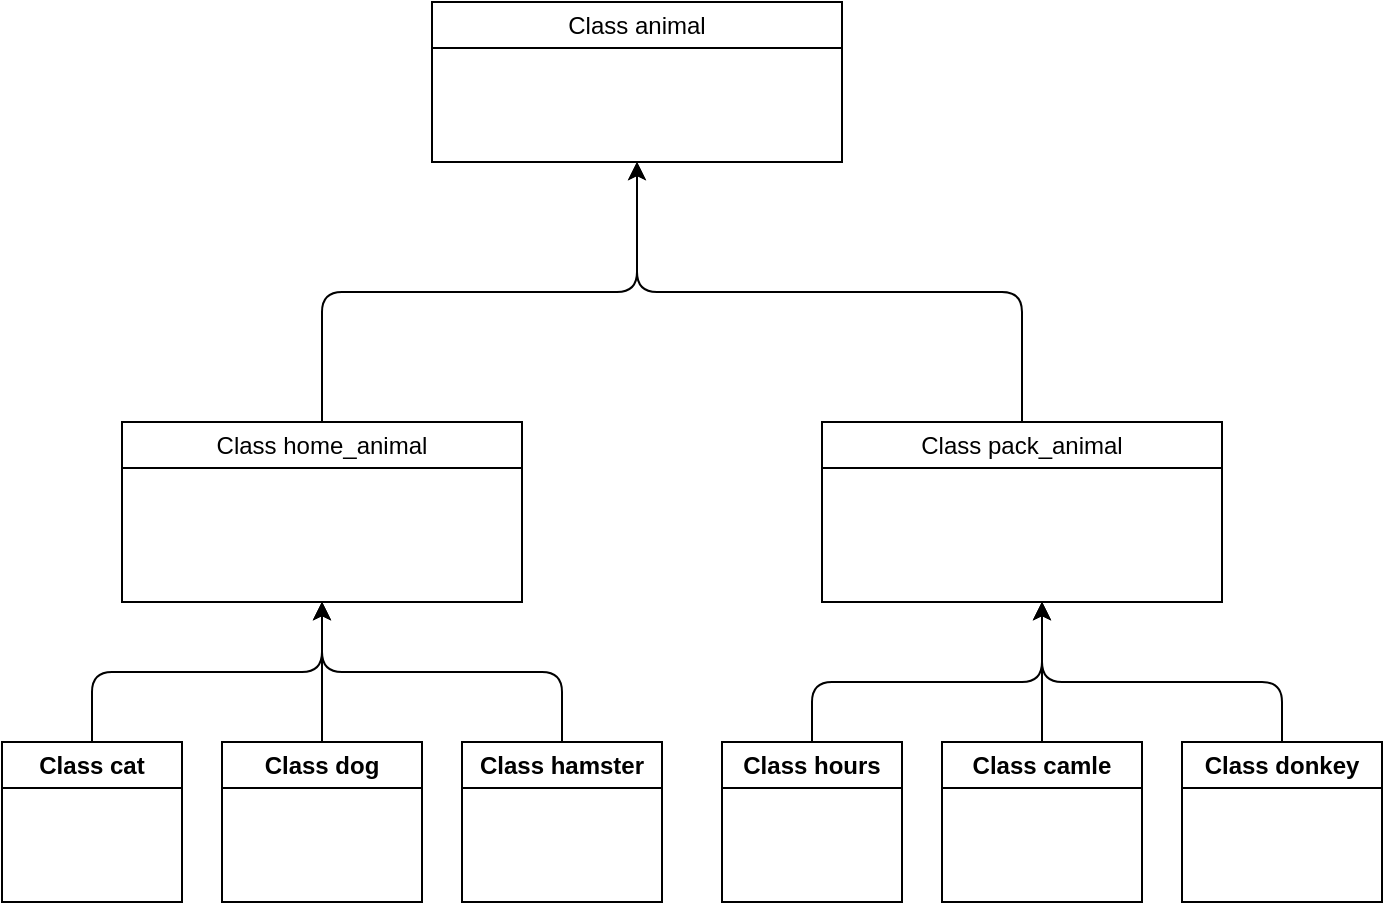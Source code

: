 <mxfile>
    <diagram id="z-5AMLaToxJqUyLRHnWq" name="Page-1">
        <mxGraphModel dx="1002" dy="787" grid="1" gridSize="10" guides="1" tooltips="1" connect="1" arrows="1" fold="1" page="1" pageScale="1" pageWidth="850" pageHeight="1100" math="0" shadow="0">
            <root>
                <mxCell id="0"/>
                <mxCell id="1" parent="0"/>
                <mxCell id="2" value="&lt;span style=&quot;font-weight: 400;&quot;&gt;Class animal&lt;/span&gt;" style="swimlane;whiteSpace=wrap;html=1;" vertex="1" parent="1">
                    <mxGeometry x="325" y="80" width="205" height="80" as="geometry"/>
                </mxCell>
                <mxCell id="25" style="edgeStyle=orthogonalEdgeStyle;html=1;entryX=0.5;entryY=1;entryDx=0;entryDy=0;" edge="1" parent="1" source="4" target="2">
                    <mxGeometry relative="1" as="geometry"/>
                </mxCell>
                <mxCell id="4" value="&lt;span style=&quot;font-weight: 400;&quot;&gt;Class home_animal&lt;/span&gt;" style="swimlane;whiteSpace=wrap;html=1;" vertex="1" parent="1">
                    <mxGeometry x="170" y="290" width="200" height="90" as="geometry"/>
                </mxCell>
                <mxCell id="9" style="edgeStyle=orthogonalEdgeStyle;html=1;entryX=0.5;entryY=1;entryDx=0;entryDy=0;" edge="1" parent="1" source="7" target="2">
                    <mxGeometry relative="1" as="geometry"/>
                </mxCell>
                <mxCell id="7" value="&lt;span style=&quot;font-weight: 400;&quot;&gt;Class pack_animal&lt;/span&gt;" style="swimlane;whiteSpace=wrap;html=1;" vertex="1" parent="1">
                    <mxGeometry x="520" y="290" width="200" height="90" as="geometry"/>
                </mxCell>
                <mxCell id="18" style="edgeStyle=orthogonalEdgeStyle;html=1;entryX=0.5;entryY=1;entryDx=0;entryDy=0;" edge="1" parent="1" source="13" target="4">
                    <mxGeometry relative="1" as="geometry"/>
                </mxCell>
                <mxCell id="13" value="Class cat" style="swimlane;whiteSpace=wrap;html=1;" vertex="1" parent="1">
                    <mxGeometry x="110" y="450" width="90" height="80" as="geometry"/>
                </mxCell>
                <mxCell id="17" style="edgeStyle=orthogonalEdgeStyle;html=1;entryX=0.5;entryY=1;entryDx=0;entryDy=0;" edge="1" parent="1" source="14" target="4">
                    <mxGeometry relative="1" as="geometry"/>
                </mxCell>
                <mxCell id="14" value="Class dog" style="swimlane;whiteSpace=wrap;html=1;" vertex="1" parent="1">
                    <mxGeometry x="220" y="450" width="100" height="80" as="geometry"/>
                </mxCell>
                <mxCell id="16" style="edgeStyle=orthogonalEdgeStyle;html=1;entryX=0.5;entryY=1;entryDx=0;entryDy=0;" edge="1" parent="1" source="15" target="4">
                    <mxGeometry relative="1" as="geometry"/>
                </mxCell>
                <mxCell id="15" value="Class hamster" style="swimlane;whiteSpace=wrap;html=1;" vertex="1" parent="1">
                    <mxGeometry x="340" y="450" width="100" height="80" as="geometry"/>
                </mxCell>
                <mxCell id="24" style="edgeStyle=orthogonalEdgeStyle;html=1;" edge="1" parent="1" source="19">
                    <mxGeometry relative="1" as="geometry">
                        <mxPoint x="630" y="380" as="targetPoint"/>
                        <Array as="points">
                            <mxPoint x="515" y="420"/>
                            <mxPoint x="630" y="420"/>
                        </Array>
                    </mxGeometry>
                </mxCell>
                <mxCell id="19" value="Class hours" style="swimlane;whiteSpace=wrap;html=1;" vertex="1" parent="1">
                    <mxGeometry x="470" y="450" width="90" height="80" as="geometry"/>
                </mxCell>
                <mxCell id="22" style="edgeStyle=orthogonalEdgeStyle;html=1;" edge="1" parent="1" source="20">
                    <mxGeometry relative="1" as="geometry">
                        <mxPoint x="630" y="380" as="targetPoint"/>
                    </mxGeometry>
                </mxCell>
                <mxCell id="20" value="Class camle" style="swimlane;whiteSpace=wrap;html=1;" vertex="1" parent="1">
                    <mxGeometry x="580" y="450" width="100" height="80" as="geometry"/>
                </mxCell>
                <mxCell id="23" style="edgeStyle=orthogonalEdgeStyle;html=1;" edge="1" parent="1" source="21">
                    <mxGeometry relative="1" as="geometry">
                        <mxPoint x="630" y="380" as="targetPoint"/>
                        <Array as="points">
                            <mxPoint x="750" y="420"/>
                            <mxPoint x="630" y="420"/>
                        </Array>
                    </mxGeometry>
                </mxCell>
                <mxCell id="21" value="Class donkey" style="swimlane;whiteSpace=wrap;html=1;" vertex="1" parent="1">
                    <mxGeometry x="700" y="450" width="100" height="80" as="geometry"/>
                </mxCell>
            </root>
        </mxGraphModel>
    </diagram>
</mxfile>